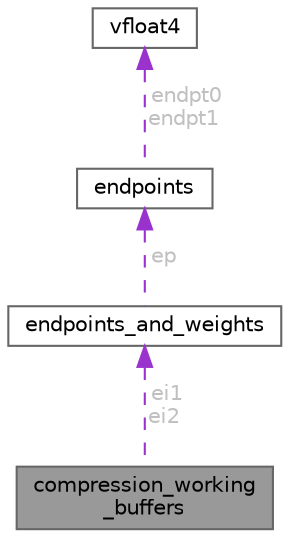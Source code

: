 digraph "compression_working_buffers"
{
 // LATEX_PDF_SIZE
  bgcolor="transparent";
  edge [fontname=Helvetica,fontsize=10,labelfontname=Helvetica,labelfontsize=10];
  node [fontname=Helvetica,fontsize=10,shape=box,height=0.2,width=0.4];
  Node1 [id="Node000001",label="compression_working\l_buffers",height=0.2,width=0.4,color="gray40", fillcolor="grey60", style="filled", fontcolor="black",tooltip="Preallocated working buffers, allocated per thread during context creation."];
  Node2 -> Node1 [id="edge1_Node000001_Node000002",dir="back",color="darkorchid3",style="dashed",tooltip=" ",label=" ei1\nei2",fontcolor="grey" ];
  Node2 [id="Node000002",label="endpoints_and_weights",height=0.2,width=0.4,color="gray40", fillcolor="white", style="filled",URL="$structendpoints__and__weights.html",tooltip="Data structure storing the color endpoints and weights."];
  Node3 -> Node2 [id="edge2_Node000002_Node000003",dir="back",color="darkorchid3",style="dashed",tooltip=" ",label=" ep",fontcolor="grey" ];
  Node3 [id="Node000003",label="endpoints",height=0.2,width=0.4,color="gray40", fillcolor="white", style="filled",URL="$structendpoints.html",tooltip="Data structure storing the color endpoints for a block."];
  Node4 -> Node3 [id="edge3_Node000003_Node000004",dir="back",color="darkorchid3",style="dashed",tooltip=" ",label=" endpt0\nendpt1",fontcolor="grey" ];
  Node4 [id="Node000004",label="vfloat4",height=0.2,width=0.4,color="gray40", fillcolor="white", style="filled",URL="$structvfloat4.html",tooltip="4x32-bit vectors, implemented using Armv8-A NEON."];
}
